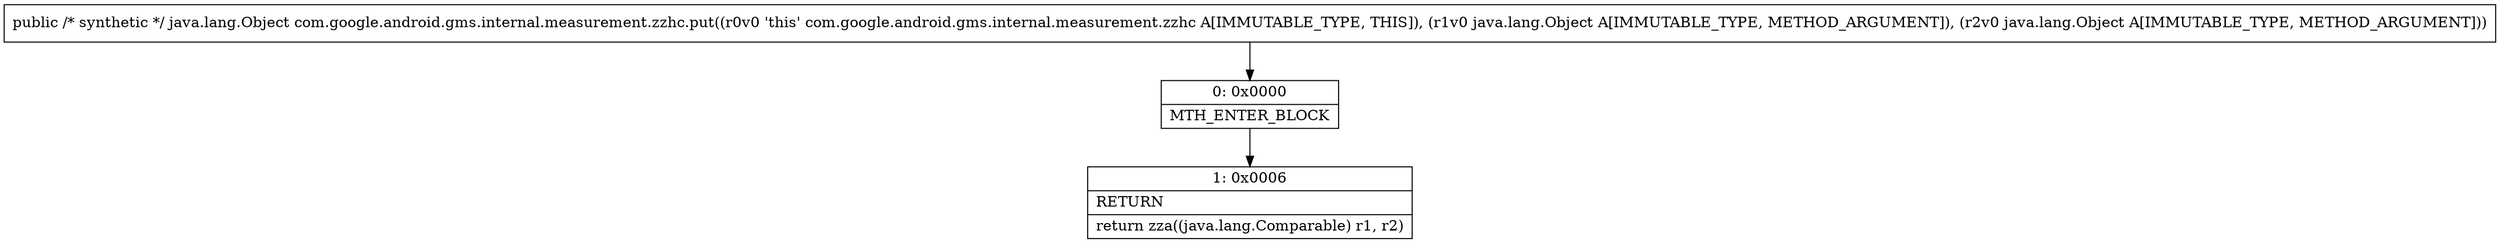 digraph "CFG forcom.google.android.gms.internal.measurement.zzhc.put(Ljava\/lang\/Object;Ljava\/lang\/Object;)Ljava\/lang\/Object;" {
Node_0 [shape=record,label="{0\:\ 0x0000|MTH_ENTER_BLOCK\l}"];
Node_1 [shape=record,label="{1\:\ 0x0006|RETURN\l|return zza((java.lang.Comparable) r1, r2)\l}"];
MethodNode[shape=record,label="{public \/* synthetic *\/ java.lang.Object com.google.android.gms.internal.measurement.zzhc.put((r0v0 'this' com.google.android.gms.internal.measurement.zzhc A[IMMUTABLE_TYPE, THIS]), (r1v0 java.lang.Object A[IMMUTABLE_TYPE, METHOD_ARGUMENT]), (r2v0 java.lang.Object A[IMMUTABLE_TYPE, METHOD_ARGUMENT])) }"];
MethodNode -> Node_0;
Node_0 -> Node_1;
}

